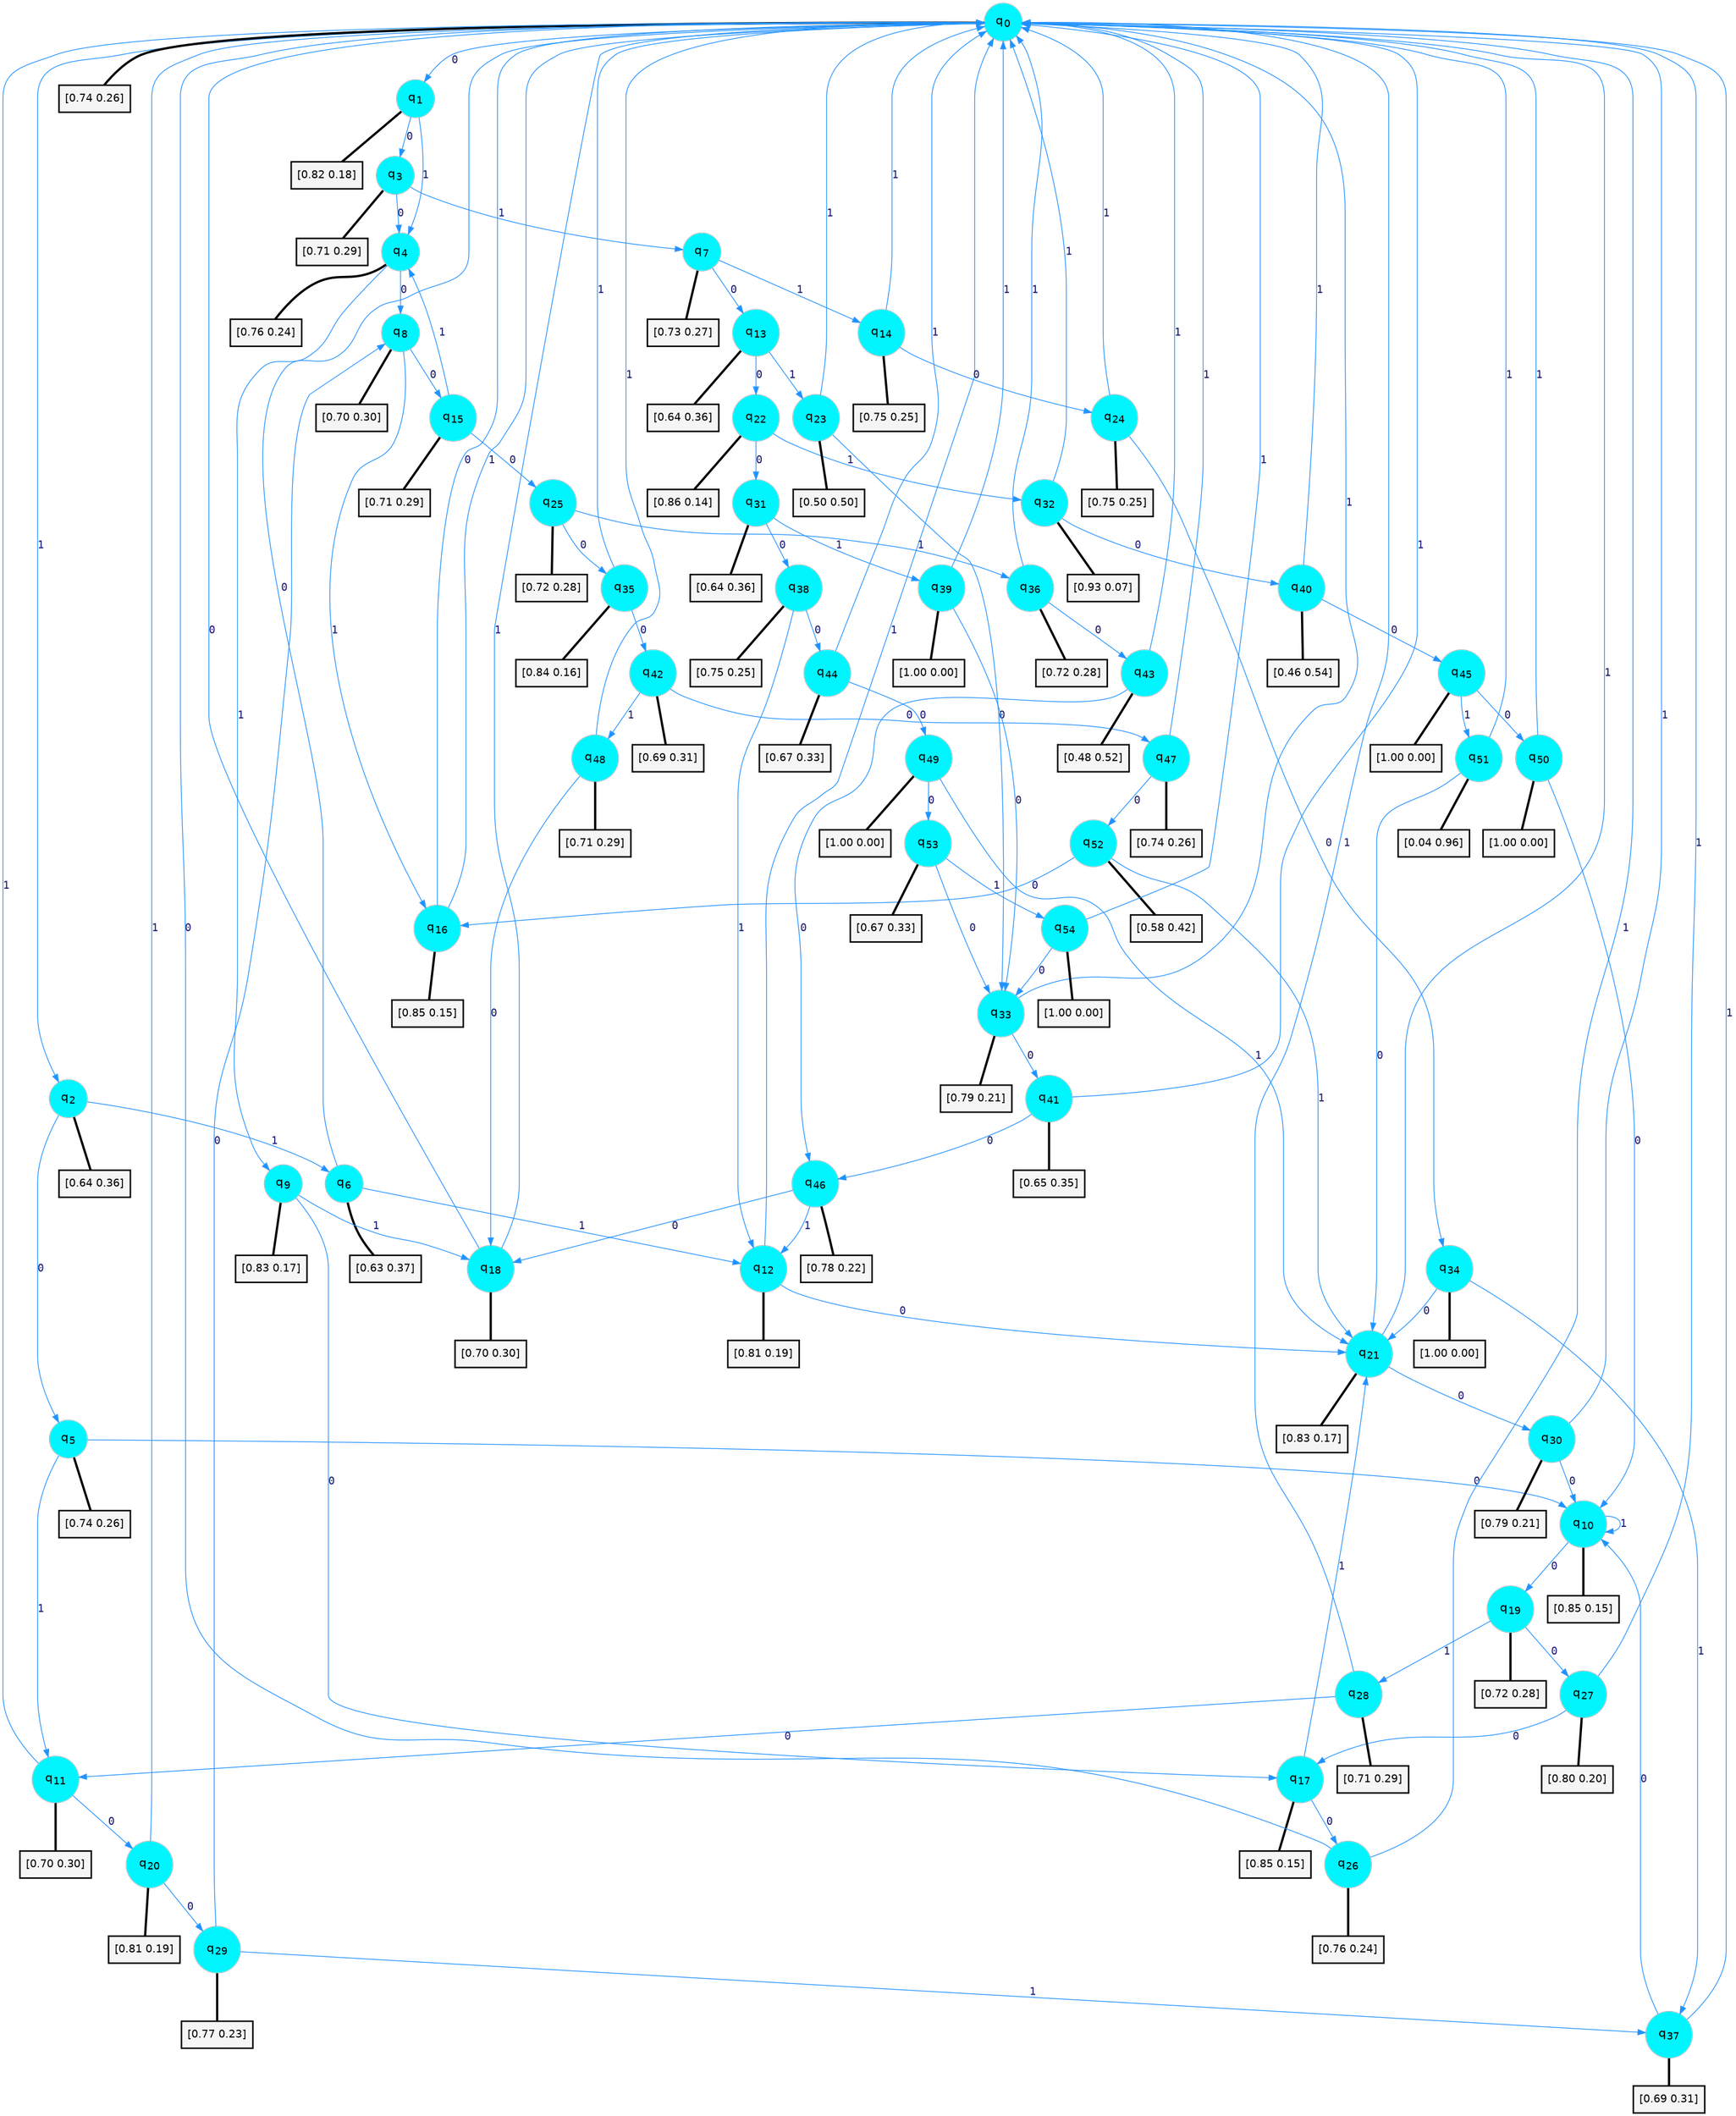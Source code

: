 digraph G {
graph [
bgcolor=transparent, dpi=300, rankdir=TD, size="40,25"];
node [
color=gray, fillcolor=turquoise1, fontcolor=black, fontname=Helvetica, fontsize=16, fontweight=bold, shape=circle, style=filled];
edge [
arrowsize=1, color=dodgerblue1, fontcolor=midnightblue, fontname=courier, fontweight=bold, penwidth=1, style=solid, weight=20];
0[label=<q<SUB>0</SUB>>];
1[label=<q<SUB>1</SUB>>];
2[label=<q<SUB>2</SUB>>];
3[label=<q<SUB>3</SUB>>];
4[label=<q<SUB>4</SUB>>];
5[label=<q<SUB>5</SUB>>];
6[label=<q<SUB>6</SUB>>];
7[label=<q<SUB>7</SUB>>];
8[label=<q<SUB>8</SUB>>];
9[label=<q<SUB>9</SUB>>];
10[label=<q<SUB>10</SUB>>];
11[label=<q<SUB>11</SUB>>];
12[label=<q<SUB>12</SUB>>];
13[label=<q<SUB>13</SUB>>];
14[label=<q<SUB>14</SUB>>];
15[label=<q<SUB>15</SUB>>];
16[label=<q<SUB>16</SUB>>];
17[label=<q<SUB>17</SUB>>];
18[label=<q<SUB>18</SUB>>];
19[label=<q<SUB>19</SUB>>];
20[label=<q<SUB>20</SUB>>];
21[label=<q<SUB>21</SUB>>];
22[label=<q<SUB>22</SUB>>];
23[label=<q<SUB>23</SUB>>];
24[label=<q<SUB>24</SUB>>];
25[label=<q<SUB>25</SUB>>];
26[label=<q<SUB>26</SUB>>];
27[label=<q<SUB>27</SUB>>];
28[label=<q<SUB>28</SUB>>];
29[label=<q<SUB>29</SUB>>];
30[label=<q<SUB>30</SUB>>];
31[label=<q<SUB>31</SUB>>];
32[label=<q<SUB>32</SUB>>];
33[label=<q<SUB>33</SUB>>];
34[label=<q<SUB>34</SUB>>];
35[label=<q<SUB>35</SUB>>];
36[label=<q<SUB>36</SUB>>];
37[label=<q<SUB>37</SUB>>];
38[label=<q<SUB>38</SUB>>];
39[label=<q<SUB>39</SUB>>];
40[label=<q<SUB>40</SUB>>];
41[label=<q<SUB>41</SUB>>];
42[label=<q<SUB>42</SUB>>];
43[label=<q<SUB>43</SUB>>];
44[label=<q<SUB>44</SUB>>];
45[label=<q<SUB>45</SUB>>];
46[label=<q<SUB>46</SUB>>];
47[label=<q<SUB>47</SUB>>];
48[label=<q<SUB>48</SUB>>];
49[label=<q<SUB>49</SUB>>];
50[label=<q<SUB>50</SUB>>];
51[label=<q<SUB>51</SUB>>];
52[label=<q<SUB>52</SUB>>];
53[label=<q<SUB>53</SUB>>];
54[label=<q<SUB>54</SUB>>];
55[label="[0.74 0.26]", shape=box,fontcolor=black, fontname=Helvetica, fontsize=14, penwidth=2, fillcolor=whitesmoke,color=black];
56[label="[0.82 0.18]", shape=box,fontcolor=black, fontname=Helvetica, fontsize=14, penwidth=2, fillcolor=whitesmoke,color=black];
57[label="[0.64 0.36]", shape=box,fontcolor=black, fontname=Helvetica, fontsize=14, penwidth=2, fillcolor=whitesmoke,color=black];
58[label="[0.71 0.29]", shape=box,fontcolor=black, fontname=Helvetica, fontsize=14, penwidth=2, fillcolor=whitesmoke,color=black];
59[label="[0.76 0.24]", shape=box,fontcolor=black, fontname=Helvetica, fontsize=14, penwidth=2, fillcolor=whitesmoke,color=black];
60[label="[0.74 0.26]", shape=box,fontcolor=black, fontname=Helvetica, fontsize=14, penwidth=2, fillcolor=whitesmoke,color=black];
61[label="[0.63 0.37]", shape=box,fontcolor=black, fontname=Helvetica, fontsize=14, penwidth=2, fillcolor=whitesmoke,color=black];
62[label="[0.73 0.27]", shape=box,fontcolor=black, fontname=Helvetica, fontsize=14, penwidth=2, fillcolor=whitesmoke,color=black];
63[label="[0.70 0.30]", shape=box,fontcolor=black, fontname=Helvetica, fontsize=14, penwidth=2, fillcolor=whitesmoke,color=black];
64[label="[0.83 0.17]", shape=box,fontcolor=black, fontname=Helvetica, fontsize=14, penwidth=2, fillcolor=whitesmoke,color=black];
65[label="[0.85 0.15]", shape=box,fontcolor=black, fontname=Helvetica, fontsize=14, penwidth=2, fillcolor=whitesmoke,color=black];
66[label="[0.70 0.30]", shape=box,fontcolor=black, fontname=Helvetica, fontsize=14, penwidth=2, fillcolor=whitesmoke,color=black];
67[label="[0.81 0.19]", shape=box,fontcolor=black, fontname=Helvetica, fontsize=14, penwidth=2, fillcolor=whitesmoke,color=black];
68[label="[0.64 0.36]", shape=box,fontcolor=black, fontname=Helvetica, fontsize=14, penwidth=2, fillcolor=whitesmoke,color=black];
69[label="[0.75 0.25]", shape=box,fontcolor=black, fontname=Helvetica, fontsize=14, penwidth=2, fillcolor=whitesmoke,color=black];
70[label="[0.71 0.29]", shape=box,fontcolor=black, fontname=Helvetica, fontsize=14, penwidth=2, fillcolor=whitesmoke,color=black];
71[label="[0.85 0.15]", shape=box,fontcolor=black, fontname=Helvetica, fontsize=14, penwidth=2, fillcolor=whitesmoke,color=black];
72[label="[0.85 0.15]", shape=box,fontcolor=black, fontname=Helvetica, fontsize=14, penwidth=2, fillcolor=whitesmoke,color=black];
73[label="[0.70 0.30]", shape=box,fontcolor=black, fontname=Helvetica, fontsize=14, penwidth=2, fillcolor=whitesmoke,color=black];
74[label="[0.72 0.28]", shape=box,fontcolor=black, fontname=Helvetica, fontsize=14, penwidth=2, fillcolor=whitesmoke,color=black];
75[label="[0.81 0.19]", shape=box,fontcolor=black, fontname=Helvetica, fontsize=14, penwidth=2, fillcolor=whitesmoke,color=black];
76[label="[0.83 0.17]", shape=box,fontcolor=black, fontname=Helvetica, fontsize=14, penwidth=2, fillcolor=whitesmoke,color=black];
77[label="[0.86 0.14]", shape=box,fontcolor=black, fontname=Helvetica, fontsize=14, penwidth=2, fillcolor=whitesmoke,color=black];
78[label="[0.50 0.50]", shape=box,fontcolor=black, fontname=Helvetica, fontsize=14, penwidth=2, fillcolor=whitesmoke,color=black];
79[label="[0.75 0.25]", shape=box,fontcolor=black, fontname=Helvetica, fontsize=14, penwidth=2, fillcolor=whitesmoke,color=black];
80[label="[0.72 0.28]", shape=box,fontcolor=black, fontname=Helvetica, fontsize=14, penwidth=2, fillcolor=whitesmoke,color=black];
81[label="[0.76 0.24]", shape=box,fontcolor=black, fontname=Helvetica, fontsize=14, penwidth=2, fillcolor=whitesmoke,color=black];
82[label="[0.80 0.20]", shape=box,fontcolor=black, fontname=Helvetica, fontsize=14, penwidth=2, fillcolor=whitesmoke,color=black];
83[label="[0.71 0.29]", shape=box,fontcolor=black, fontname=Helvetica, fontsize=14, penwidth=2, fillcolor=whitesmoke,color=black];
84[label="[0.77 0.23]", shape=box,fontcolor=black, fontname=Helvetica, fontsize=14, penwidth=2, fillcolor=whitesmoke,color=black];
85[label="[0.79 0.21]", shape=box,fontcolor=black, fontname=Helvetica, fontsize=14, penwidth=2, fillcolor=whitesmoke,color=black];
86[label="[0.64 0.36]", shape=box,fontcolor=black, fontname=Helvetica, fontsize=14, penwidth=2, fillcolor=whitesmoke,color=black];
87[label="[0.93 0.07]", shape=box,fontcolor=black, fontname=Helvetica, fontsize=14, penwidth=2, fillcolor=whitesmoke,color=black];
88[label="[0.79 0.21]", shape=box,fontcolor=black, fontname=Helvetica, fontsize=14, penwidth=2, fillcolor=whitesmoke,color=black];
89[label="[1.00 0.00]", shape=box,fontcolor=black, fontname=Helvetica, fontsize=14, penwidth=2, fillcolor=whitesmoke,color=black];
90[label="[0.84 0.16]", shape=box,fontcolor=black, fontname=Helvetica, fontsize=14, penwidth=2, fillcolor=whitesmoke,color=black];
91[label="[0.72 0.28]", shape=box,fontcolor=black, fontname=Helvetica, fontsize=14, penwidth=2, fillcolor=whitesmoke,color=black];
92[label="[0.69 0.31]", shape=box,fontcolor=black, fontname=Helvetica, fontsize=14, penwidth=2, fillcolor=whitesmoke,color=black];
93[label="[0.75 0.25]", shape=box,fontcolor=black, fontname=Helvetica, fontsize=14, penwidth=2, fillcolor=whitesmoke,color=black];
94[label="[1.00 0.00]", shape=box,fontcolor=black, fontname=Helvetica, fontsize=14, penwidth=2, fillcolor=whitesmoke,color=black];
95[label="[0.46 0.54]", shape=box,fontcolor=black, fontname=Helvetica, fontsize=14, penwidth=2, fillcolor=whitesmoke,color=black];
96[label="[0.65 0.35]", shape=box,fontcolor=black, fontname=Helvetica, fontsize=14, penwidth=2, fillcolor=whitesmoke,color=black];
97[label="[0.69 0.31]", shape=box,fontcolor=black, fontname=Helvetica, fontsize=14, penwidth=2, fillcolor=whitesmoke,color=black];
98[label="[0.48 0.52]", shape=box,fontcolor=black, fontname=Helvetica, fontsize=14, penwidth=2, fillcolor=whitesmoke,color=black];
99[label="[0.67 0.33]", shape=box,fontcolor=black, fontname=Helvetica, fontsize=14, penwidth=2, fillcolor=whitesmoke,color=black];
100[label="[1.00 0.00]", shape=box,fontcolor=black, fontname=Helvetica, fontsize=14, penwidth=2, fillcolor=whitesmoke,color=black];
101[label="[0.78 0.22]", shape=box,fontcolor=black, fontname=Helvetica, fontsize=14, penwidth=2, fillcolor=whitesmoke,color=black];
102[label="[0.74 0.26]", shape=box,fontcolor=black, fontname=Helvetica, fontsize=14, penwidth=2, fillcolor=whitesmoke,color=black];
103[label="[0.71 0.29]", shape=box,fontcolor=black, fontname=Helvetica, fontsize=14, penwidth=2, fillcolor=whitesmoke,color=black];
104[label="[1.00 0.00]", shape=box,fontcolor=black, fontname=Helvetica, fontsize=14, penwidth=2, fillcolor=whitesmoke,color=black];
105[label="[1.00 0.00]", shape=box,fontcolor=black, fontname=Helvetica, fontsize=14, penwidth=2, fillcolor=whitesmoke,color=black];
106[label="[0.04 0.96]", shape=box,fontcolor=black, fontname=Helvetica, fontsize=14, penwidth=2, fillcolor=whitesmoke,color=black];
107[label="[0.58 0.42]", shape=box,fontcolor=black, fontname=Helvetica, fontsize=14, penwidth=2, fillcolor=whitesmoke,color=black];
108[label="[0.67 0.33]", shape=box,fontcolor=black, fontname=Helvetica, fontsize=14, penwidth=2, fillcolor=whitesmoke,color=black];
109[label="[1.00 0.00]", shape=box,fontcolor=black, fontname=Helvetica, fontsize=14, penwidth=2, fillcolor=whitesmoke,color=black];
0->1 [label=0];
0->2 [label=1];
0->55 [arrowhead=none, penwidth=3,color=black];
1->3 [label=0];
1->4 [label=1];
1->56 [arrowhead=none, penwidth=3,color=black];
2->5 [label=0];
2->6 [label=1];
2->57 [arrowhead=none, penwidth=3,color=black];
3->4 [label=0];
3->7 [label=1];
3->58 [arrowhead=none, penwidth=3,color=black];
4->8 [label=0];
4->9 [label=1];
4->59 [arrowhead=none, penwidth=3,color=black];
5->10 [label=0];
5->11 [label=1];
5->60 [arrowhead=none, penwidth=3,color=black];
6->0 [label=0];
6->12 [label=1];
6->61 [arrowhead=none, penwidth=3,color=black];
7->13 [label=0];
7->14 [label=1];
7->62 [arrowhead=none, penwidth=3,color=black];
8->15 [label=0];
8->16 [label=1];
8->63 [arrowhead=none, penwidth=3,color=black];
9->17 [label=0];
9->18 [label=1];
9->64 [arrowhead=none, penwidth=3,color=black];
10->19 [label=0];
10->10 [label=1];
10->65 [arrowhead=none, penwidth=3,color=black];
11->20 [label=0];
11->0 [label=1];
11->66 [arrowhead=none, penwidth=3,color=black];
12->21 [label=0];
12->0 [label=1];
12->67 [arrowhead=none, penwidth=3,color=black];
13->22 [label=0];
13->23 [label=1];
13->68 [arrowhead=none, penwidth=3,color=black];
14->24 [label=0];
14->0 [label=1];
14->69 [arrowhead=none, penwidth=3,color=black];
15->25 [label=0];
15->4 [label=1];
15->70 [arrowhead=none, penwidth=3,color=black];
16->0 [label=0];
16->0 [label=1];
16->71 [arrowhead=none, penwidth=3,color=black];
17->26 [label=0];
17->21 [label=1];
17->72 [arrowhead=none, penwidth=3,color=black];
18->0 [label=0];
18->0 [label=1];
18->73 [arrowhead=none, penwidth=3,color=black];
19->27 [label=0];
19->28 [label=1];
19->74 [arrowhead=none, penwidth=3,color=black];
20->29 [label=0];
20->0 [label=1];
20->75 [arrowhead=none, penwidth=3,color=black];
21->30 [label=0];
21->0 [label=1];
21->76 [arrowhead=none, penwidth=3,color=black];
22->31 [label=0];
22->32 [label=1];
22->77 [arrowhead=none, penwidth=3,color=black];
23->33 [label=0];
23->0 [label=1];
23->78 [arrowhead=none, penwidth=3,color=black];
24->34 [label=0];
24->0 [label=1];
24->79 [arrowhead=none, penwidth=3,color=black];
25->35 [label=0];
25->36 [label=1];
25->80 [arrowhead=none, penwidth=3,color=black];
26->0 [label=0];
26->0 [label=1];
26->81 [arrowhead=none, penwidth=3,color=black];
27->17 [label=0];
27->0 [label=1];
27->82 [arrowhead=none, penwidth=3,color=black];
28->11 [label=0];
28->0 [label=1];
28->83 [arrowhead=none, penwidth=3,color=black];
29->8 [label=0];
29->37 [label=1];
29->84 [arrowhead=none, penwidth=3,color=black];
30->10 [label=0];
30->0 [label=1];
30->85 [arrowhead=none, penwidth=3,color=black];
31->38 [label=0];
31->39 [label=1];
31->86 [arrowhead=none, penwidth=3,color=black];
32->40 [label=0];
32->0 [label=1];
32->87 [arrowhead=none, penwidth=3,color=black];
33->41 [label=0];
33->0 [label=1];
33->88 [arrowhead=none, penwidth=3,color=black];
34->21 [label=0];
34->37 [label=1];
34->89 [arrowhead=none, penwidth=3,color=black];
35->42 [label=0];
35->0 [label=1];
35->90 [arrowhead=none, penwidth=3,color=black];
36->43 [label=0];
36->0 [label=1];
36->91 [arrowhead=none, penwidth=3,color=black];
37->10 [label=0];
37->0 [label=1];
37->92 [arrowhead=none, penwidth=3,color=black];
38->44 [label=0];
38->12 [label=1];
38->93 [arrowhead=none, penwidth=3,color=black];
39->33 [label=0];
39->0 [label=1];
39->94 [arrowhead=none, penwidth=3,color=black];
40->45 [label=0];
40->0 [label=1];
40->95 [arrowhead=none, penwidth=3,color=black];
41->46 [label=0];
41->0 [label=1];
41->96 [arrowhead=none, penwidth=3,color=black];
42->47 [label=0];
42->48 [label=1];
42->97 [arrowhead=none, penwidth=3,color=black];
43->46 [label=0];
43->0 [label=1];
43->98 [arrowhead=none, penwidth=3,color=black];
44->49 [label=0];
44->0 [label=1];
44->99 [arrowhead=none, penwidth=3,color=black];
45->50 [label=0];
45->51 [label=1];
45->100 [arrowhead=none, penwidth=3,color=black];
46->18 [label=0];
46->12 [label=1];
46->101 [arrowhead=none, penwidth=3,color=black];
47->52 [label=0];
47->0 [label=1];
47->102 [arrowhead=none, penwidth=3,color=black];
48->18 [label=0];
48->0 [label=1];
48->103 [arrowhead=none, penwidth=3,color=black];
49->53 [label=0];
49->21 [label=1];
49->104 [arrowhead=none, penwidth=3,color=black];
50->10 [label=0];
50->0 [label=1];
50->105 [arrowhead=none, penwidth=3,color=black];
51->21 [label=0];
51->0 [label=1];
51->106 [arrowhead=none, penwidth=3,color=black];
52->16 [label=0];
52->21 [label=1];
52->107 [arrowhead=none, penwidth=3,color=black];
53->33 [label=0];
53->54 [label=1];
53->108 [arrowhead=none, penwidth=3,color=black];
54->33 [label=0];
54->0 [label=1];
54->109 [arrowhead=none, penwidth=3,color=black];
}
